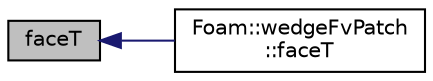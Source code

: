 digraph "faceT"
{
  bgcolor="transparent";
  edge [fontname="Helvetica",fontsize="10",labelfontname="Helvetica",labelfontsize="10"];
  node [fontname="Helvetica",fontsize="10",shape=record];
  rankdir="LR";
  Node1 [label="faceT",height=0.2,width=0.4,color="black", fillcolor="grey75", style="filled", fontcolor="black"];
  Node1 -> Node2 [dir="back",color="midnightblue",fontsize="10",style="solid",fontname="Helvetica"];
  Node2 [label="Foam::wedgeFvPatch\l::faceT",height=0.2,width=0.4,color="black",URL="$a02954.html#a5e2a3e59af9027d3440b4d08287ef89c",tooltip="Return face transformation tensor. "];
}
